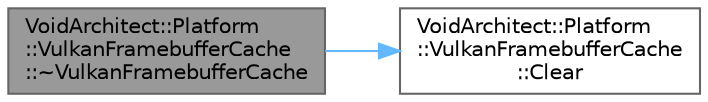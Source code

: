 digraph "VoidArchitect::Platform::VulkanFramebufferCache::~VulkanFramebufferCache"
{
 // LATEX_PDF_SIZE
  bgcolor="transparent";
  edge [fontname=Helvetica,fontsize=10,labelfontname=Helvetica,labelfontsize=10];
  node [fontname=Helvetica,fontsize=10,shape=box,height=0.2,width=0.4];
  rankdir="LR";
  Node1 [id="Node000001",label="VoidArchitect::Platform\l::VulkanFramebufferCache\l::~VulkanFramebufferCache",height=0.2,width=0.4,color="gray40", fillcolor="grey60", style="filled", fontcolor="black",tooltip=" "];
  Node1 -> Node2 [id="edge2_Node000001_Node000002",color="steelblue1",style="solid",tooltip=" "];
  Node2 [id="Node000002",label="VoidArchitect::Platform\l::VulkanFramebufferCache\l::Clear",height=0.2,width=0.4,color="grey40", fillcolor="white", style="filled",URL="$class_void_architect_1_1_platform_1_1_vulkan_framebuffer_cache.html#abcbdb39c88ce1a9abe2a04464013a742",tooltip=" "];
}
